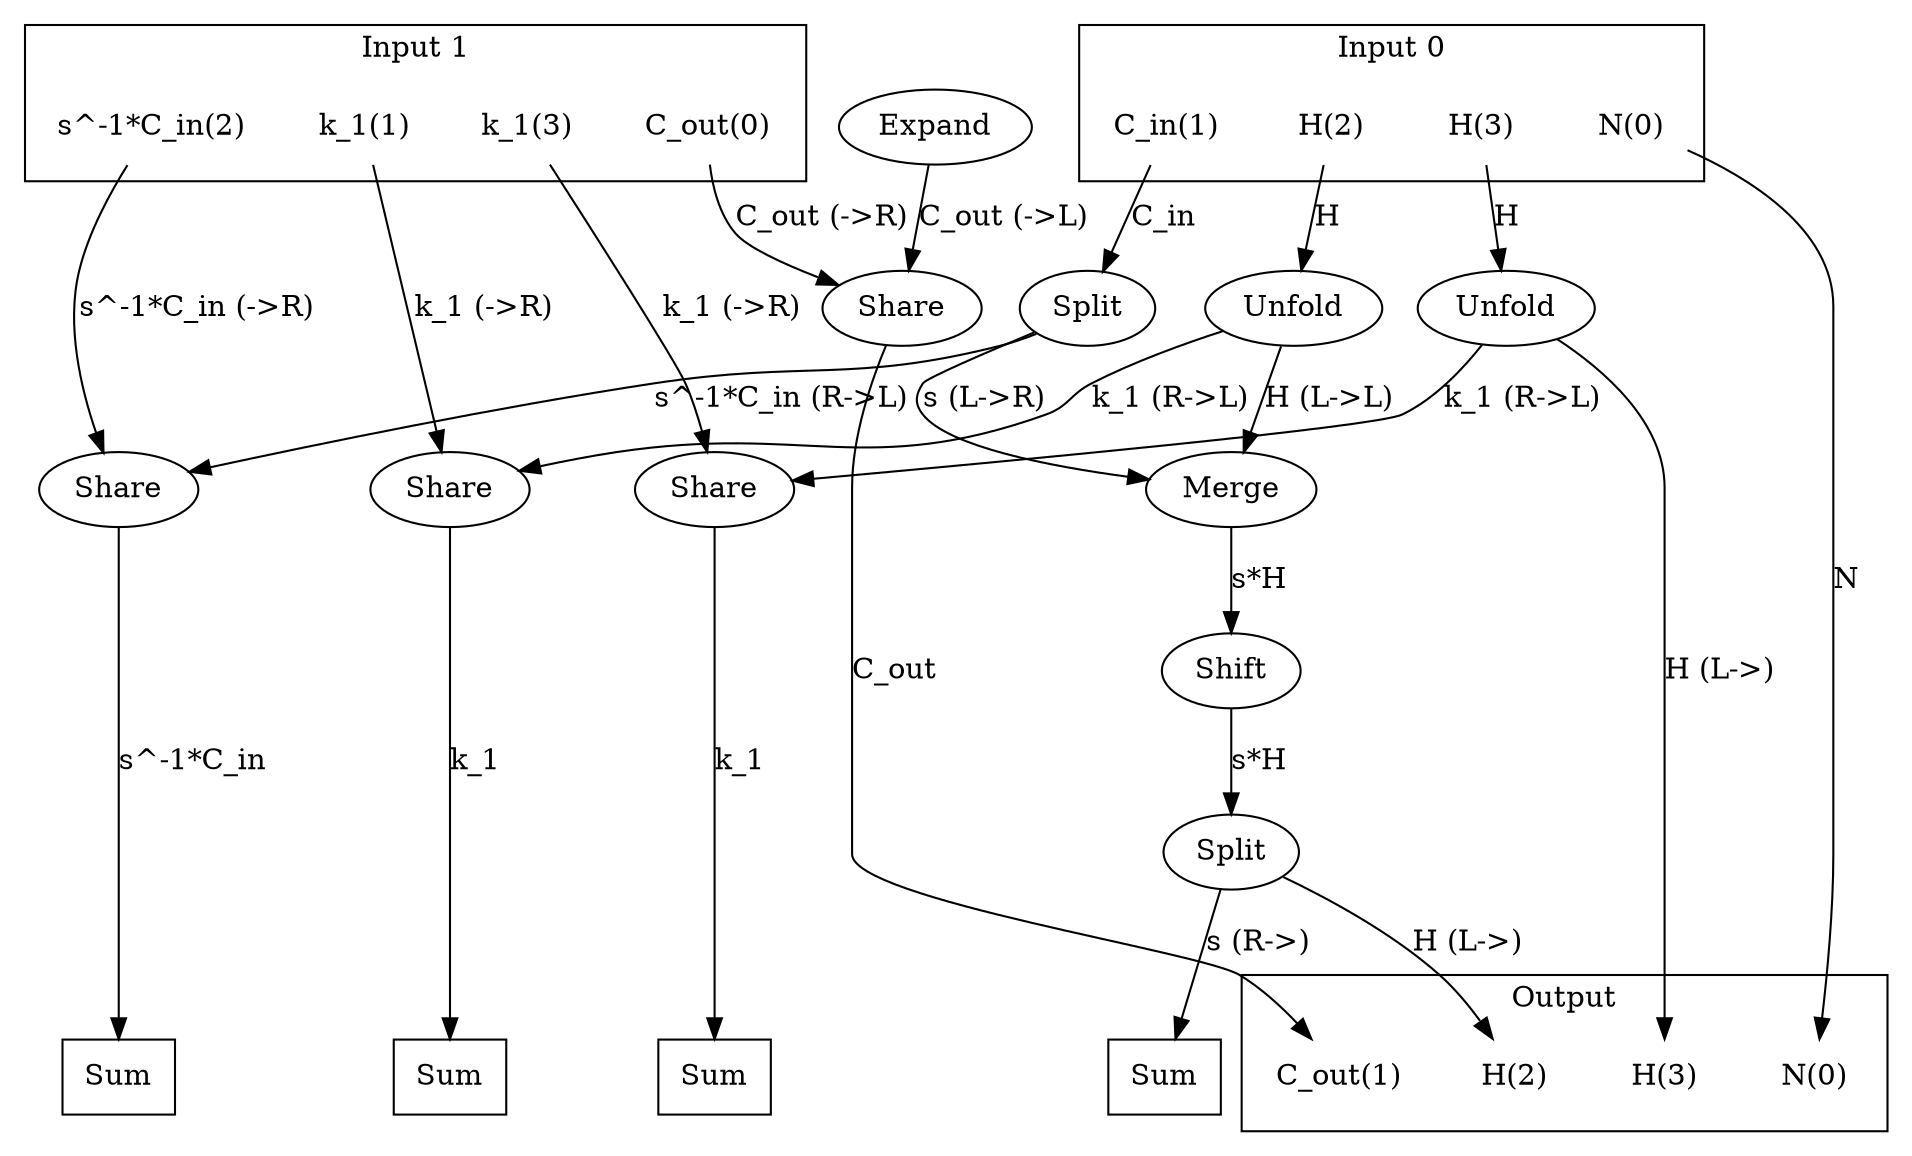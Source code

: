 digraph kernel_generated {
newrank = true;
op_0x5572e409cb00 [label="Share"];
op_0x5572e409cb50 [label="Share"];
op_0x5572e409cbf0 [label="Share"];
op_0x5572e409cc40 [label="Share"];
op_0x5572e409cfd8 [label="Expand"];
op_0x5572e409eba0 [label="Shift"];
op_0x5572e409f2a0 [label="Split"];
op_0x5572e40a50b0 [label="Merge"];
op_0x5572e40a9d10 [label="Split"];
op_0x5572e40b1d80 [label="Unfold"];
op_0x5572e40b1e40 [label="Unfold"];
reduce_0x7f44f8004ce8 [label="Sum", shape=box];
reduce_0x7f44f8003a98 [label="Sum", shape=box];
reduce_0x7f44f8003ab0 [label="Sum", shape=box];
reduce_0x7f44f8007440 [label="Sum", shape=box];
subgraph cluster_out {
label = "Output";
out_0 [label="N(0)", shape=none];
out_1 [label="C_out(1)", shape=none];
out_2 [label="H(2)", shape=none];
out_3 [label="H(3)", shape=none];
}
{ rank = same;
reduce_0x7f44f8004ce8;
reduce_0x7f44f8003a98;
reduce_0x7f44f8003ab0;
reduce_0x7f44f8007440;
out_0;
out_1;
out_2;
out_3;
}
subgraph cluster_in_0 {
label = "Input 0";
in_0_0 [label="N(0)", shape=none];
in_0_1 [label="C_in(1)", shape=none];
in_0_2 [label="H(2)", shape=none];
in_0_3 [label="H(3)", shape=none];
}
subgraph cluster_in_1 {
label = "Input 1";
in_1_0 [label="C_out(0)", shape=none];
in_1_1 [label="k_1(1)", shape=none];
in_1_2 [label="s^-1*C_in(2)", shape=none];
in_1_3 [label="k_1(3)", shape=none];
}
{ rank = same;
in_0_0;
in_0_1;
in_0_2;
in_0_3;
in_1_0;
in_1_1;
in_1_2;
in_1_3;
}
in_0_0 -> out_0 [label="N"];
in_0_1 -> op_0x5572e40a9d10 [label="C_in"];
in_0_2 -> op_0x5572e40b1d80 [label="H"];
in_0_3 -> op_0x5572e40b1e40 [label="H"];
in_1_0 -> op_0x5572e409cb00 [label="C_out (->R)"];
in_1_1 -> op_0x5572e409cc40 [label="k_1 (->R)"];
in_1_2 -> op_0x5572e409cb50 [label="s^-1*C_in (->R)"];
in_1_3 -> op_0x5572e409cbf0 [label="k_1 (->R)"];
op_0x5572e409cb00 -> out_1 [label="C_out"];
op_0x5572e409f2a0 -> out_2 [label="H (L->)"];
op_0x5572e40b1e40 -> out_3 [label="H (L->)"];
op_0x5572e409cfd8 -> op_0x5572e409cb00 [label="C_out (->L)"];
op_0x5572e40a9d10 -> op_0x5572e409cb50 [label="s^-1*C_in (R->L)"];
op_0x5572e40b1e40 -> op_0x5572e409cbf0 [label="k_1 (R->L)"];
op_0x5572e40b1d80 -> op_0x5572e409cc40 [label="k_1 (R->L)"];
op_0x5572e40a50b0 -> op_0x5572e409eba0 [label="s*H"];
op_0x5572e409eba0 -> op_0x5572e409f2a0 [label="s*H"];
op_0x5572e40b1d80 -> op_0x5572e40a50b0 [label="H (L->L)"];
op_0x5572e40a9d10 -> op_0x5572e40a50b0 [label="s (L->R)"];
op_0x5572e409cbf0 -> reduce_0x7f44f8003a98 [label="k_1"];
op_0x5572e409cc40 -> reduce_0x7f44f8003ab0 [label="k_1"];
op_0x5572e409f2a0 -> reduce_0x7f44f8004ce8 [label="s (R->)"];
op_0x5572e409cb50 -> reduce_0x7f44f8007440 [label="s^-1*C_in"];
}
